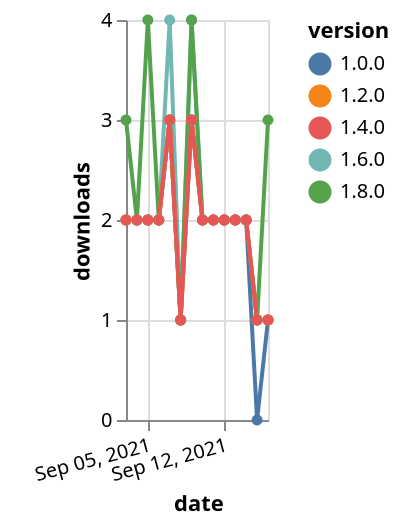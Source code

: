 {"$schema": "https://vega.github.io/schema/vega-lite/v5.json", "description": "A simple bar chart with embedded data.", "data": {"values": [{"date": "2021-09-03", "total": 713, "delta": 2, "version": "1.6.0"}, {"date": "2021-09-04", "total": 715, "delta": 2, "version": "1.6.0"}, {"date": "2021-09-05", "total": 717, "delta": 2, "version": "1.6.0"}, {"date": "2021-09-06", "total": 719, "delta": 2, "version": "1.6.0"}, {"date": "2021-09-07", "total": 723, "delta": 4, "version": "1.6.0"}, {"date": "2021-09-08", "total": 724, "delta": 1, "version": "1.6.0"}, {"date": "2021-09-09", "total": 728, "delta": 4, "version": "1.6.0"}, {"date": "2021-09-10", "total": 730, "delta": 2, "version": "1.6.0"}, {"date": "2021-09-11", "total": 732, "delta": 2, "version": "1.6.0"}, {"date": "2021-09-12", "total": 734, "delta": 2, "version": "1.6.0"}, {"date": "2021-09-13", "total": 736, "delta": 2, "version": "1.6.0"}, {"date": "2021-09-14", "total": 738, "delta": 2, "version": "1.6.0"}, {"date": "2021-09-15", "total": 739, "delta": 1, "version": "1.6.0"}, {"date": "2021-09-16", "total": 740, "delta": 1, "version": "1.6.0"}, {"date": "2021-09-03", "total": 228, "delta": 3, "version": "1.8.0"}, {"date": "2021-09-04", "total": 230, "delta": 2, "version": "1.8.0"}, {"date": "2021-09-05", "total": 234, "delta": 4, "version": "1.8.0"}, {"date": "2021-09-06", "total": 236, "delta": 2, "version": "1.8.0"}, {"date": "2021-09-07", "total": 239, "delta": 3, "version": "1.8.0"}, {"date": "2021-09-08", "total": 240, "delta": 1, "version": "1.8.0"}, {"date": "2021-09-09", "total": 244, "delta": 4, "version": "1.8.0"}, {"date": "2021-09-10", "total": 246, "delta": 2, "version": "1.8.0"}, {"date": "2021-09-11", "total": 248, "delta": 2, "version": "1.8.0"}, {"date": "2021-09-12", "total": 250, "delta": 2, "version": "1.8.0"}, {"date": "2021-09-13", "total": 252, "delta": 2, "version": "1.8.0"}, {"date": "2021-09-14", "total": 254, "delta": 2, "version": "1.8.0"}, {"date": "2021-09-15", "total": 255, "delta": 1, "version": "1.8.0"}, {"date": "2021-09-16", "total": 258, "delta": 3, "version": "1.8.0"}, {"date": "2021-09-03", "total": 1656, "delta": 2, "version": "1.0.0"}, {"date": "2021-09-04", "total": 1658, "delta": 2, "version": "1.0.0"}, {"date": "2021-09-05", "total": 1660, "delta": 2, "version": "1.0.0"}, {"date": "2021-09-06", "total": 1662, "delta": 2, "version": "1.0.0"}, {"date": "2021-09-07", "total": 1665, "delta": 3, "version": "1.0.0"}, {"date": "2021-09-08", "total": 1666, "delta": 1, "version": "1.0.0"}, {"date": "2021-09-09", "total": 1669, "delta": 3, "version": "1.0.0"}, {"date": "2021-09-10", "total": 1671, "delta": 2, "version": "1.0.0"}, {"date": "2021-09-11", "total": 1673, "delta": 2, "version": "1.0.0"}, {"date": "2021-09-12", "total": 1675, "delta": 2, "version": "1.0.0"}, {"date": "2021-09-13", "total": 1677, "delta": 2, "version": "1.0.0"}, {"date": "2021-09-14", "total": 1679, "delta": 2, "version": "1.0.0"}, {"date": "2021-09-15", "total": 1679, "delta": 0, "version": "1.0.0"}, {"date": "2021-09-16", "total": 1680, "delta": 1, "version": "1.0.0"}, {"date": "2021-09-03", "total": 1462, "delta": 2, "version": "1.2.0"}, {"date": "2021-09-04", "total": 1464, "delta": 2, "version": "1.2.0"}, {"date": "2021-09-05", "total": 1466, "delta": 2, "version": "1.2.0"}, {"date": "2021-09-06", "total": 1468, "delta": 2, "version": "1.2.0"}, {"date": "2021-09-07", "total": 1471, "delta": 3, "version": "1.2.0"}, {"date": "2021-09-08", "total": 1472, "delta": 1, "version": "1.2.0"}, {"date": "2021-09-09", "total": 1475, "delta": 3, "version": "1.2.0"}, {"date": "2021-09-10", "total": 1477, "delta": 2, "version": "1.2.0"}, {"date": "2021-09-11", "total": 1479, "delta": 2, "version": "1.2.0"}, {"date": "2021-09-12", "total": 1481, "delta": 2, "version": "1.2.0"}, {"date": "2021-09-13", "total": 1483, "delta": 2, "version": "1.2.0"}, {"date": "2021-09-14", "total": 1485, "delta": 2, "version": "1.2.0"}, {"date": "2021-09-15", "total": 1486, "delta": 1, "version": "1.2.0"}, {"date": "2021-09-16", "total": 1487, "delta": 1, "version": "1.2.0"}, {"date": "2021-09-03", "total": 1002, "delta": 2, "version": "1.4.0"}, {"date": "2021-09-04", "total": 1004, "delta": 2, "version": "1.4.0"}, {"date": "2021-09-05", "total": 1006, "delta": 2, "version": "1.4.0"}, {"date": "2021-09-06", "total": 1008, "delta": 2, "version": "1.4.0"}, {"date": "2021-09-07", "total": 1011, "delta": 3, "version": "1.4.0"}, {"date": "2021-09-08", "total": 1012, "delta": 1, "version": "1.4.0"}, {"date": "2021-09-09", "total": 1015, "delta": 3, "version": "1.4.0"}, {"date": "2021-09-10", "total": 1017, "delta": 2, "version": "1.4.0"}, {"date": "2021-09-11", "total": 1019, "delta": 2, "version": "1.4.0"}, {"date": "2021-09-12", "total": 1021, "delta": 2, "version": "1.4.0"}, {"date": "2021-09-13", "total": 1023, "delta": 2, "version": "1.4.0"}, {"date": "2021-09-14", "total": 1025, "delta": 2, "version": "1.4.0"}, {"date": "2021-09-15", "total": 1026, "delta": 1, "version": "1.4.0"}, {"date": "2021-09-16", "total": 1027, "delta": 1, "version": "1.4.0"}]}, "width": "container", "mark": {"type": "line", "point": {"filled": true}}, "encoding": {"x": {"field": "date", "type": "temporal", "timeUnit": "yearmonthdate", "title": "date", "axis": {"labelAngle": -15}}, "y": {"field": "delta", "type": "quantitative", "title": "downloads"}, "color": {"field": "version", "type": "nominal"}, "tooltip": {"field": "delta"}}}